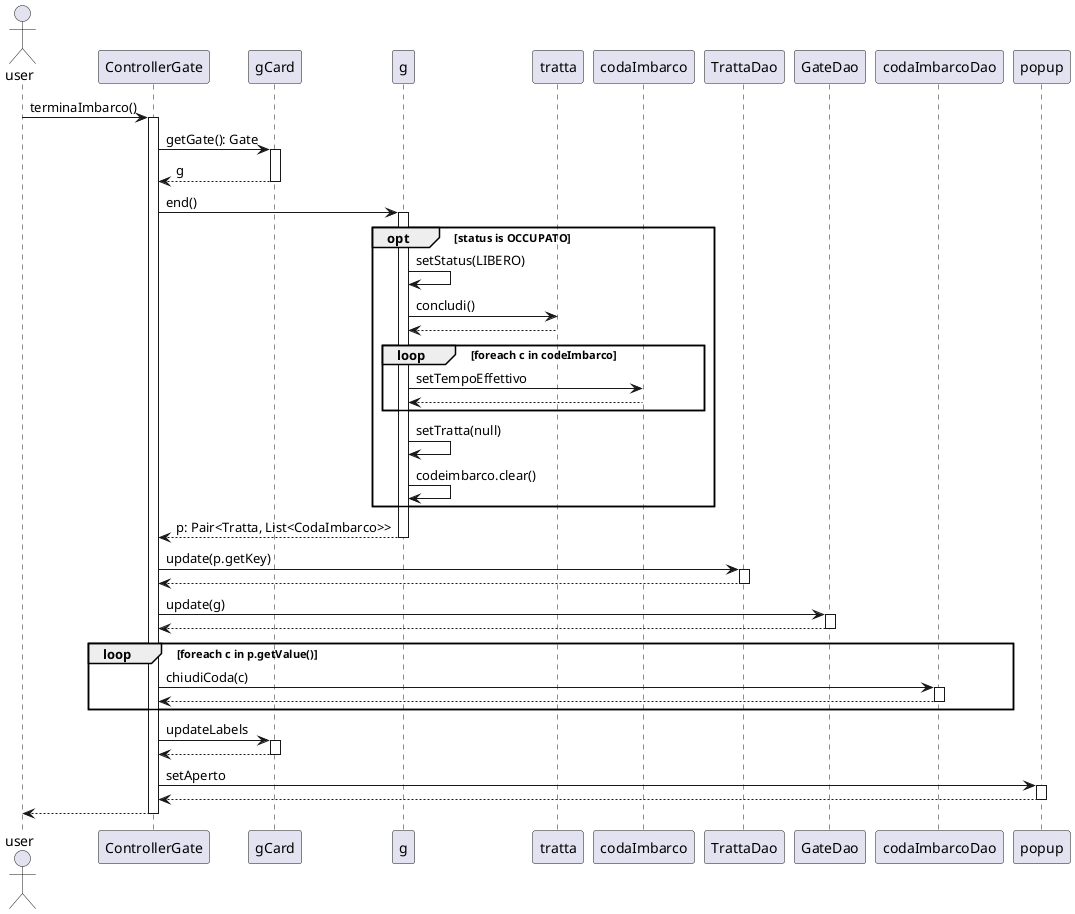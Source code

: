 @startuml
'https://plantuml.com/sequence-diagram

actor user

user -> ControllerGate: terminaImbarco()
activate ControllerGate

ControllerGate -> gCard: getGate(): Gate
activate gCard
gCard --> ControllerGate: g
deactivate gCard
ControllerGate -> g:end()
activate g
opt status is OCCUPATO
g->g:setStatus(LIBERO)
g->tratta:concludi()
tratta-->g
loop foreach c in codeImbarco
g->codaImbarco:setTempoEffettivo
codaImbarco-->g
end
g->g:setTratta(null)
g->g:codeimbarco.clear()


end
g --> ControllerGate: p: Pair<Tratta, List<CodaImbarco>>
deactivate g

ControllerGate->TrattaDao:update(p.getKey)
activate TrattaDao
TrattaDao--> ControllerGate
deactivate TrattaDao
ControllerGate-> GateDao:update(g)
activate GateDao
GateDao-->ControllerGate
deactivate GateDao

loop foreach c in p.getValue()
ControllerGate->codaImbarcoDao:chiudiCoda(c)
activate codaImbarcoDao
codaImbarcoDao-->ControllerGate
deactivate codaImbarcoDao
end
ControllerGate->gCard:updateLabels
activate gCard
gCard-->ControllerGate
deactivate gCard
ControllerGate-> popup:setAperto
activate popup
popup-->ControllerGate
deactivate popup
ControllerGate --> user
deactivate ControllerGate



@enduml